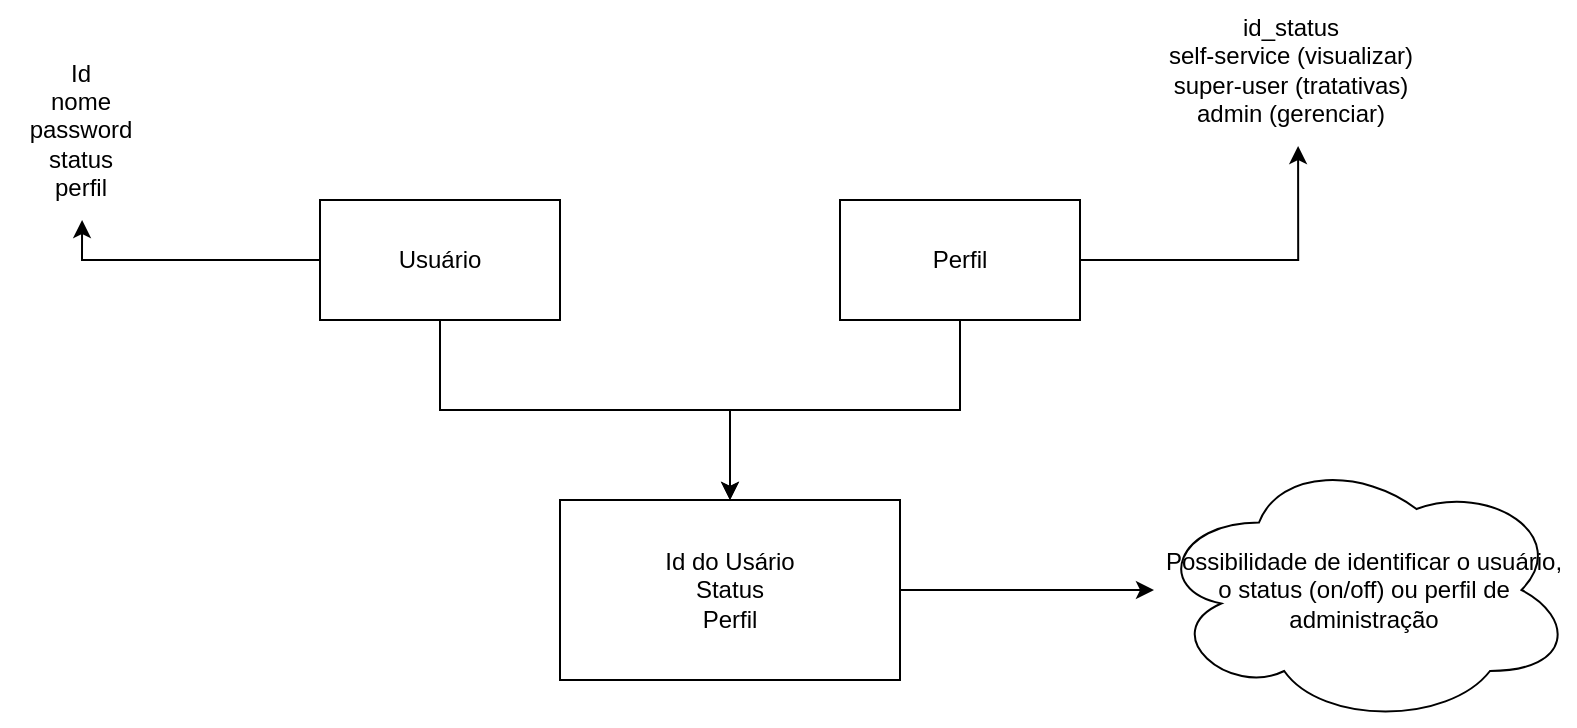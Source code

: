 <mxfile version="22.1.2" type="device">
  <diagram name="Página-1" id="vu2JanzpqaMk2_4WwivJ">
    <mxGraphModel dx="864" dy="1725" grid="1" gridSize="10" guides="1" tooltips="1" connect="1" arrows="1" fold="1" page="1" pageScale="1" pageWidth="827" pageHeight="1169" math="0" shadow="0">
      <root>
        <mxCell id="0" />
        <mxCell id="1" parent="0" />
        <mxCell id="VSfotJXESWepf04auhwD-29" style="edgeStyle=orthogonalEdgeStyle;rounded=0;orthogonalLoop=1;jettySize=auto;html=1;exitX=0.5;exitY=1;exitDx=0;exitDy=0;entryX=0.5;entryY=0;entryDx=0;entryDy=0;" edge="1" parent="1" source="VSfotJXESWepf04auhwD-3" target="VSfotJXESWepf04auhwD-19">
          <mxGeometry relative="1" as="geometry" />
        </mxCell>
        <mxCell id="VSfotJXESWepf04auhwD-3" value="Usuário" style="whiteSpace=wrap;html=1;" vertex="1" parent="1">
          <mxGeometry x="200" y="80" width="120" height="60" as="geometry" />
        </mxCell>
        <mxCell id="VSfotJXESWepf04auhwD-7" value="Id&lt;br&gt;nome&lt;br&gt;password&lt;br&gt;status&lt;br&gt;perfil" style="text;html=1;align=center;verticalAlign=middle;resizable=0;points=[];autosize=1;strokeColor=none;fillColor=none;" vertex="1" parent="1">
          <mxGeometry x="40" width="80" height="90" as="geometry" />
        </mxCell>
        <mxCell id="VSfotJXESWepf04auhwD-35" style="edgeStyle=orthogonalEdgeStyle;rounded=0;orthogonalLoop=1;jettySize=auto;html=1;exitX=1;exitY=0.5;exitDx=0;exitDy=0;" edge="1" parent="1" source="VSfotJXESWepf04auhwD-19" target="VSfotJXESWepf04auhwD-34">
          <mxGeometry relative="1" as="geometry" />
        </mxCell>
        <mxCell id="VSfotJXESWepf04auhwD-19" value="Id do Usário&lt;br&gt;Status&lt;br&gt;Perfil&lt;br&gt;" style="whiteSpace=wrap;html=1;" vertex="1" parent="1">
          <mxGeometry x="320" y="230" width="170" height="90" as="geometry" />
        </mxCell>
        <mxCell id="VSfotJXESWepf04auhwD-30" style="edgeStyle=orthogonalEdgeStyle;rounded=0;orthogonalLoop=1;jettySize=auto;html=1;exitX=0.5;exitY=1;exitDx=0;exitDy=0;entryX=0.5;entryY=0;entryDx=0;entryDy=0;" edge="1" parent="1" source="VSfotJXESWepf04auhwD-21" target="VSfotJXESWepf04auhwD-19">
          <mxGeometry relative="1" as="geometry" />
        </mxCell>
        <mxCell id="VSfotJXESWepf04auhwD-21" value="Perfil" style="whiteSpace=wrap;html=1;" vertex="1" parent="1">
          <mxGeometry x="460" y="80" width="120" height="60" as="geometry" />
        </mxCell>
        <mxCell id="VSfotJXESWepf04auhwD-26" style="edgeStyle=orthogonalEdgeStyle;rounded=0;orthogonalLoop=1;jettySize=auto;html=1;exitX=0;exitY=0.5;exitDx=0;exitDy=0;entryX=0.513;entryY=1;entryDx=0;entryDy=0;entryPerimeter=0;" edge="1" parent="1" source="VSfotJXESWepf04auhwD-3" target="VSfotJXESWepf04auhwD-7">
          <mxGeometry relative="1" as="geometry" />
        </mxCell>
        <mxCell id="VSfotJXESWepf04auhwD-27" value="id_status&lt;br&gt;self-service (visualizar)&lt;br style=&quot;&quot;&gt;&lt;span style=&quot;&quot;&gt;super-user (tratativas)&lt;/span&gt;&lt;br style=&quot;&quot;&gt;&lt;span style=&quot;&quot;&gt;admin (gerenciar)&lt;/span&gt;" style="text;html=1;align=center;verticalAlign=middle;resizable=0;points=[];autosize=1;strokeColor=none;fillColor=none;" vertex="1" parent="1">
          <mxGeometry x="610" y="-20" width="150" height="70" as="geometry" />
        </mxCell>
        <mxCell id="VSfotJXESWepf04auhwD-31" style="edgeStyle=orthogonalEdgeStyle;rounded=0;orthogonalLoop=1;jettySize=auto;html=1;exitX=1;exitY=0.5;exitDx=0;exitDy=0;entryX=0.527;entryY=1.043;entryDx=0;entryDy=0;entryPerimeter=0;" edge="1" parent="1" source="VSfotJXESWepf04auhwD-21" target="VSfotJXESWepf04auhwD-27">
          <mxGeometry relative="1" as="geometry" />
        </mxCell>
        <mxCell id="VSfotJXESWepf04auhwD-34" value="Possibilidade de identificar o usuário, o status (on/off) ou perfil de administração&lt;br&gt;" style="ellipse;shape=cloud;whiteSpace=wrap;html=1;" vertex="1" parent="1">
          <mxGeometry x="617" y="207.5" width="210" height="135" as="geometry" />
        </mxCell>
      </root>
    </mxGraphModel>
  </diagram>
</mxfile>
